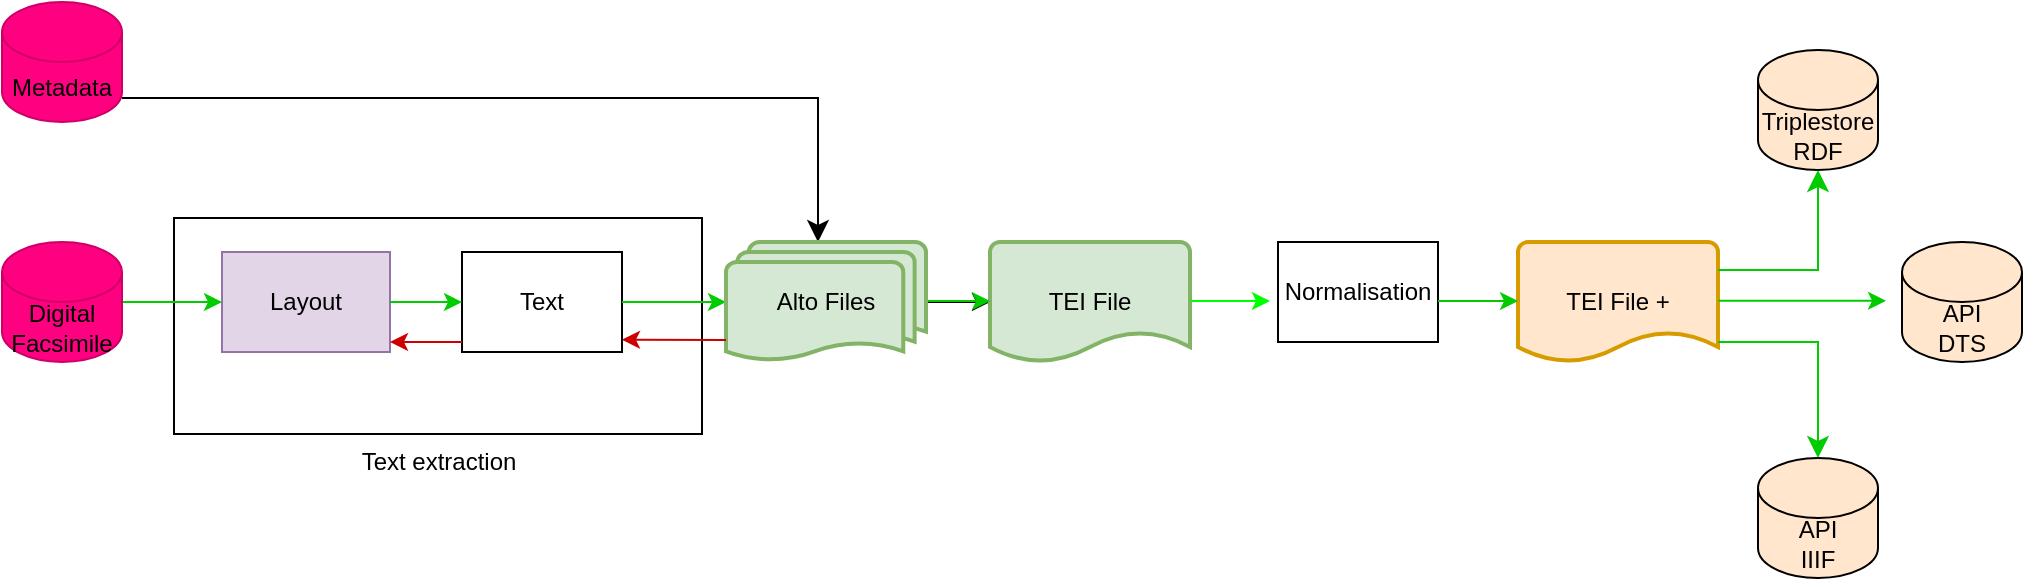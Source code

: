<mxfile version="27.1.6">
  <diagram name="Page-1" id="8GD4mjo0wxzKbK60EgCC">
    <mxGraphModel dx="988" dy="638" grid="1" gridSize="12" guides="1" tooltips="1" connect="1" arrows="1" fold="1" page="1" pageScale="1" pageWidth="827" pageHeight="1169" math="0" shadow="0">
      <root>
        <mxCell id="0" />
        <mxCell id="1" parent="0" />
        <mxCell id="FtyBfxp5inxuuh24bvAW-27" value="Text extraction" style="verticalLabelPosition=bottom;verticalAlign=top;html=1;shape=mxgraph.basic.rect;fillColor2=none;strokeWidth=1;size=20;indent=5;fontColor=light-dark(#000000,#000000);" parent="1" vertex="1">
          <mxGeometry x="96" y="288" width="264" height="108" as="geometry" />
        </mxCell>
        <mxCell id="FtyBfxp5inxuuh24bvAW-1" value="Metadata" style="shape=cylinder3;whiteSpace=wrap;html=1;boundedLbl=1;backgroundOutline=1;size=15;labelBackgroundColor=none;fillColor=light-dark(#FF0080,#99004D);fontColor=light-dark(#000000,#000000);strokeColor=light-dark(#CC0066,#CC0066);" parent="1" vertex="1">
          <mxGeometry x="10" y="180" width="60" height="60" as="geometry" />
        </mxCell>
        <mxCell id="FtyBfxp5inxuuh24bvAW-3" value="Layout" style="rounded=0;whiteSpace=wrap;html=1;labelBackgroundColor=none;fillColor=light-dark(#E1D5E7,#FFFFFF);strokeColor=light-dark(#9673A6,#000000);fontColor=light-dark(#000000,#000000);" parent="1" vertex="1">
          <mxGeometry x="120" y="305" width="84" height="50" as="geometry" />
        </mxCell>
        <mxCell id="FtyBfxp5inxuuh24bvAW-17" value="" style="edgeStyle=orthogonalEdgeStyle;rounded=0;orthogonalLoop=1;jettySize=auto;html=1;strokeColor=light-dark(#000000,#00FF00);" parent="1" source="FtyBfxp5inxuuh24bvAW-8" target="FtyBfxp5inxuuh24bvAW-10" edge="1">
          <mxGeometry relative="1" as="geometry" />
        </mxCell>
        <mxCell id="FtyBfxp5inxuuh24bvAW-4" value="&lt;font style=&quot;color: light-dark(rgb(0, 0, 0), rgb(0, 0, 0));&quot;&gt;Text&lt;/font&gt;" style="rounded=0;whiteSpace=wrap;html=1;labelBackgroundColor=none;strokeColor=default;fillColor=light-dark(#FFFFFF,#FFFFFF);" parent="1" vertex="1">
          <mxGeometry x="240" y="305" width="80" height="50" as="geometry" />
        </mxCell>
        <mxCell id="FtyBfxp5inxuuh24bvAW-5" value="" style="endArrow=classic;html=1;rounded=0;exitX=1;exitY=0.5;exitDx=0;exitDy=0;exitPerimeter=0;entryX=0;entryY=0.5;entryDx=0;entryDy=0;labelBackgroundColor=none;fontColor=default;strokeColor=light-dark(#00CC00,#00CC00);" parent="1" source="FtyBfxp5inxuuh24bvAW-11" target="FtyBfxp5inxuuh24bvAW-3" edge="1">
          <mxGeometry width="50" height="50" relative="1" as="geometry">
            <mxPoint x="90.0" y="299.52" as="sourcePoint" />
            <mxPoint x="189.96" y="299.5" as="targetPoint" />
          </mxGeometry>
        </mxCell>
        <mxCell id="FtyBfxp5inxuuh24bvAW-7" value="" style="endArrow=classic;html=1;rounded=0;exitX=1;exitY=0.5;exitDx=0;exitDy=0;entryX=0;entryY=0.5;entryDx=0;entryDy=0;labelBackgroundColor=none;fontColor=default;strokeColor=light-dark(#00CC00,#00CC00);" parent="1" source="FtyBfxp5inxuuh24bvAW-3" target="FtyBfxp5inxuuh24bvAW-4" edge="1">
          <mxGeometry width="50" height="50" relative="1" as="geometry">
            <mxPoint x="320" y="360" as="sourcePoint" />
            <mxPoint x="320" y="308" as="targetPoint" />
          </mxGeometry>
        </mxCell>
        <mxCell id="FtyBfxp5inxuuh24bvAW-9" value="TEI File +" style="strokeWidth=2;html=1;shape=mxgraph.flowchart.document2;whiteSpace=wrap;size=0.25;labelBackgroundColor=none;fillColor=light-dark(#FFE6CC,#FF66B3);strokeColor=light-dark(#D79B00,#99004D);fontColor=light-dark(#000000,#000000);" parent="1" vertex="1">
          <mxGeometry x="768" y="300" width="100" height="60" as="geometry" />
        </mxCell>
        <mxCell id="FtyBfxp5inxuuh24bvAW-10" value="&lt;font style=&quot;color: light-dark(rgb(0, 0, 0), rgb(0, 0, 0));&quot;&gt;TEI File&lt;/font&gt;" style="strokeWidth=2;html=1;shape=mxgraph.flowchart.document2;whiteSpace=wrap;size=0.25;labelBackgroundColor=none;fillColor=light-dark(#D5E8D4,#6EC369);strokeColor=#82b366;" parent="1" vertex="1">
          <mxGeometry x="504" y="300" width="100" height="60" as="geometry" />
        </mxCell>
        <mxCell id="FtyBfxp5inxuuh24bvAW-11" value="Digital Facsimile" style="shape=cylinder3;whiteSpace=wrap;html=1;boundedLbl=1;backgroundOutline=1;size=15;labelBackgroundColor=none;fillColor=light-dark(#FF0080,#99004D);fontColor=light-dark(#000000,#000000);strokeColor=light-dark(#CC0066,#CC0066);" parent="1" vertex="1">
          <mxGeometry x="10" y="300" width="60" height="60" as="geometry" />
        </mxCell>
        <mxCell id="FtyBfxp5inxuuh24bvAW-13" value="" style="endArrow=classic;html=1;rounded=0;exitX=0.995;exitY=0.387;exitDx=0;exitDy=0;exitPerimeter=0;entryX=-0.012;entryY=0.387;entryDx=0;entryDy=0;entryPerimeter=0;labelBackgroundColor=none;fontColor=default;strokeColor=light-dark(#00CC00,#00CC00);" parent="1" edge="1">
          <mxGeometry width="50" height="50" relative="1" as="geometry">
            <mxPoint x="464" y="329.5" as="sourcePoint" />
            <mxPoint x="504" y="329.5" as="targetPoint" />
          </mxGeometry>
        </mxCell>
        <mxCell id="FtyBfxp5inxuuh24bvAW-16" value="" style="edgeStyle=segmentEdgeStyle;endArrow=classic;html=1;curved=0;rounded=0;endSize=8;startSize=8;strokeColor=light-dark(#000000,#00FF00);" parent="1" edge="1">
          <mxGeometry width="50" height="50" relative="1" as="geometry">
            <mxPoint x="70" y="228" as="sourcePoint" />
            <mxPoint x="418" y="300" as="targetPoint" />
            <Array as="points">
              <mxPoint x="418" y="228" />
              <mxPoint x="418" y="300" />
            </Array>
          </mxGeometry>
        </mxCell>
        <mxCell id="FtyBfxp5inxuuh24bvAW-19" value="" style="endArrow=classic;html=1;rounded=0;exitX=0.995;exitY=0.387;exitDx=0;exitDy=0;exitPerimeter=0;entryX=-0.012;entryY=0.387;entryDx=0;entryDy=0;entryPerimeter=0;labelBackgroundColor=none;fontColor=default;strokeColor=light-dark(#00FF00,#00FF00);" parent="1" edge="1">
          <mxGeometry width="50" height="50" relative="1" as="geometry">
            <mxPoint x="604" y="329.5" as="sourcePoint" />
            <mxPoint x="644" y="329.5" as="targetPoint" />
          </mxGeometry>
        </mxCell>
        <mxCell id="FtyBfxp5inxuuh24bvAW-20" value="Triplestore&#xa;RDF" style="shape=cylinder3;whiteSpace=wrap;boundedLbl=1;backgroundOutline=1;size=15;labelBackgroundColor=none;fillColor=light-dark(#FFE6CC,#67AB9F);strokeColor=light-dark(#000000,#000000);fontColor=light-dark(#000000,#000000);labelBorderColor=none;textShadow=0;" parent="1" vertex="1">
          <mxGeometry x="888" y="204" width="60" height="60" as="geometry" />
        </mxCell>
        <mxCell id="FtyBfxp5inxuuh24bvAW-21" value="API&#xa;DTS" style="shape=cylinder3;whiteSpace=wrap;boundedLbl=1;backgroundOutline=1;size=15;labelBackgroundColor=none;fillColor=light-dark(#FFE6CC,#67AB9F);fontColor=light-dark(#000000,#000000);strokeColor=light-dark(#000000,#000000);labelBorderColor=none;textShadow=0;" parent="1" vertex="1">
          <mxGeometry x="960" y="300" width="60" height="60" as="geometry" />
        </mxCell>
        <mxCell id="FtyBfxp5inxuuh24bvAW-22" value="API&#xa;IIIF" style="shape=cylinder3;whiteSpace=wrap;boundedLbl=1;backgroundOutline=1;size=15;labelBackgroundColor=none;fillColor=light-dark(#FFE6CC,#67AB9F);fontColor=light-dark(#000000,#000000);strokeColor=light-dark(#000000,#000000);labelBorderColor=none;textShadow=0;" parent="1" vertex="1">
          <mxGeometry x="888" y="408" width="60" height="60" as="geometry" />
        </mxCell>
        <mxCell id="FtyBfxp5inxuuh24bvAW-24" value="Normalisation" style="rounded=0;whiteSpace=wrap;html=1;labelBackgroundColor=none;strokeColor=default;fillColor=light-dark(#FFFFFF,#FFFFFF);fontColor=light-dark(#000000,#000000);" parent="1" vertex="1">
          <mxGeometry x="648" y="300" width="80" height="50" as="geometry" />
        </mxCell>
        <mxCell id="FtyBfxp5inxuuh24bvAW-25" value="" style="endArrow=classic;html=1;rounded=0;exitX=0.995;exitY=0.387;exitDx=0;exitDy=0;exitPerimeter=0;entryX=-0.012;entryY=0.387;entryDx=0;entryDy=0;entryPerimeter=0;labelBackgroundColor=none;fontColor=default;strokeColor=light-dark(#00CC00,#00CC00);" parent="1" edge="1">
          <mxGeometry width="50" height="50" relative="1" as="geometry">
            <mxPoint x="728" y="329.5" as="sourcePoint" />
            <mxPoint x="768" y="329.5" as="targetPoint" />
          </mxGeometry>
        </mxCell>
        <mxCell id="FtyBfxp5inxuuh24bvAW-29" value="" style="edgeStyle=segmentEdgeStyle;endArrow=classic;html=1;curved=0;rounded=0;endSize=8;startSize=8;entryX=0.5;entryY=0;entryDx=0;entryDy=0;entryPerimeter=0;strokeColor=light-dark(#00CC00,#00CC00);" parent="1" target="FtyBfxp5inxuuh24bvAW-22" edge="1">
          <mxGeometry width="50" height="50" relative="1" as="geometry">
            <mxPoint x="868" y="350" as="sourcePoint" />
            <mxPoint x="916" y="396" as="targetPoint" />
          </mxGeometry>
        </mxCell>
        <mxCell id="FtyBfxp5inxuuh24bvAW-30" value="" style="edgeStyle=segmentEdgeStyle;endArrow=classic;html=1;curved=0;rounded=0;endSize=8;startSize=8;strokeColor=light-dark(#00CC00,#00CC00);" parent="1" edge="1">
          <mxGeometry width="50" height="50" relative="1" as="geometry">
            <mxPoint x="868" y="314" as="sourcePoint" />
            <mxPoint x="918" y="264" as="targetPoint" />
          </mxGeometry>
        </mxCell>
        <mxCell id="FtyBfxp5inxuuh24bvAW-34" value="" style="endArrow=classic;html=1;rounded=0;strokeColor=light-dark(#00CC00,#00CC00);" parent="1" edge="1">
          <mxGeometry width="50" height="50" relative="1" as="geometry">
            <mxPoint x="868" y="329.41" as="sourcePoint" />
            <mxPoint x="952" y="329.41" as="targetPoint" />
          </mxGeometry>
        </mxCell>
        <mxCell id="FtyBfxp5inxuuh24bvAW-35" value="" style="edgeStyle=orthogonalEdgeStyle;rounded=0;orthogonalLoop=1;jettySize=auto;html=1;strokeColor=light-dark(#00CC00,#00CC00);" parent="1" source="FtyBfxp5inxuuh24bvAW-4" target="FtyBfxp5inxuuh24bvAW-8" edge="1">
          <mxGeometry relative="1" as="geometry">
            <mxPoint x="320" y="330" as="sourcePoint" />
            <mxPoint x="504" y="330" as="targetPoint" />
          </mxGeometry>
        </mxCell>
        <mxCell id="FtyBfxp5inxuuh24bvAW-8" value="&lt;font style=&quot;color: light-dark(rgb(0, 0, 0), rgb(0, 0, 0));&quot;&gt;Alto Files&lt;/font&gt;" style="strokeWidth=2;html=1;shape=mxgraph.flowchart.multi-document;whiteSpace=wrap;labelBackgroundColor=none;fillColor=light-dark(#D5E8D4,#6EC369);strokeColor=#82B366;" parent="1" vertex="1">
          <mxGeometry x="372" y="300" width="100" height="60" as="geometry" />
        </mxCell>
        <mxCell id="FtyBfxp5inxuuh24bvAW-36" value="" style="endArrow=classic;html=1;rounded=0;strokeColor=light-dark(#CC0000,#CC0000);" parent="1" edge="1">
          <mxGeometry width="50" height="50" relative="1" as="geometry">
            <mxPoint x="372" y="349" as="sourcePoint" />
            <mxPoint x="320" y="348.82" as="targetPoint" />
          </mxGeometry>
        </mxCell>
        <mxCell id="FtyBfxp5inxuuh24bvAW-37" value="" style="endArrow=classic;html=1;rounded=0;strokeColor=light-dark(#CC0000,#CC0000);" parent="1" edge="1">
          <mxGeometry width="50" height="50" relative="1" as="geometry">
            <mxPoint x="240" y="350" as="sourcePoint" />
            <mxPoint x="204" y="350" as="targetPoint" />
          </mxGeometry>
        </mxCell>
      </root>
    </mxGraphModel>
  </diagram>
</mxfile>
